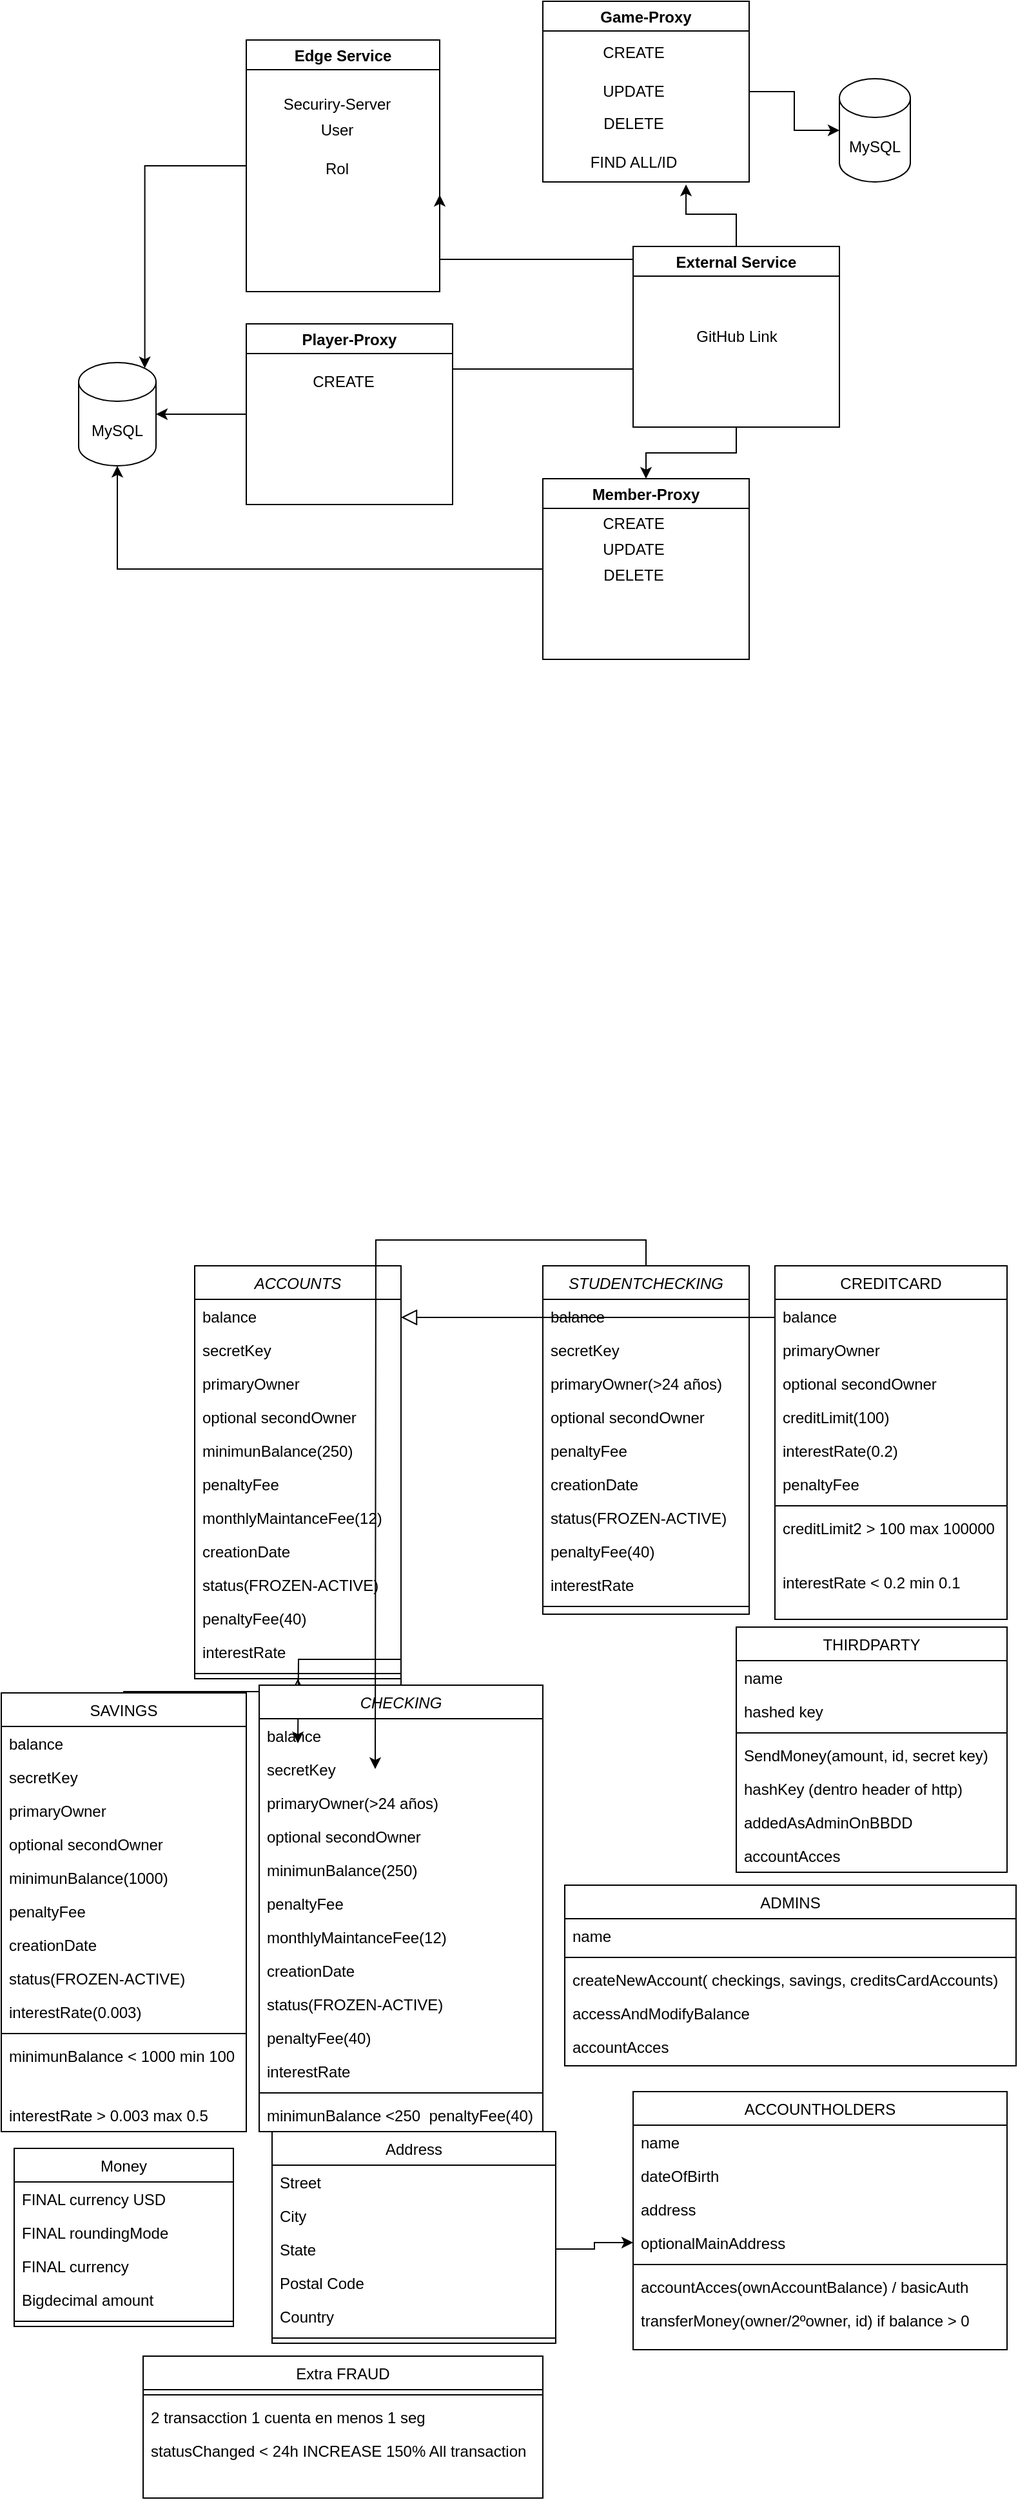 <mxfile version="20.0.3" type="device"><diagram id="C5RBs43oDa-KdzZeNtuy" name="Page-1"><mxGraphModel dx="1422" dy="1874" grid="1" gridSize="10" guides="1" tooltips="1" connect="1" arrows="1" fold="1" page="1" pageScale="1" pageWidth="827" pageHeight="1169" math="0" shadow="0"><root><mxCell id="WIyWlLk6GJQsqaUBKTNV-0"/><mxCell id="WIyWlLk6GJQsqaUBKTNV-1" parent="WIyWlLk6GJQsqaUBKTNV-0"/><mxCell id="zkfFHV4jXpPFQw0GAbJ--0" value="ACCOUNTS" style="swimlane;fontStyle=2;align=center;verticalAlign=top;childLayout=stackLayout;horizontal=1;startSize=26;horizontalStack=0;resizeParent=1;resizeLast=0;collapsible=1;marginBottom=0;rounded=0;shadow=0;strokeWidth=1;" parent="WIyWlLk6GJQsqaUBKTNV-1" vertex="1"><mxGeometry x="190" width="160" height="320" as="geometry"><mxRectangle x="230" y="140" width="160" height="26" as="alternateBounds"/></mxGeometry></mxCell><mxCell id="zkfFHV4jXpPFQw0GAbJ--1" value="balance" style="text;align=left;verticalAlign=top;spacingLeft=4;spacingRight=4;overflow=hidden;rotatable=0;points=[[0,0.5],[1,0.5]];portConstraint=eastwest;" parent="zkfFHV4jXpPFQw0GAbJ--0" vertex="1"><mxGeometry y="26" width="160" height="26" as="geometry"/></mxCell><mxCell id="zkfFHV4jXpPFQw0GAbJ--2" value="secretKey" style="text;align=left;verticalAlign=top;spacingLeft=4;spacingRight=4;overflow=hidden;rotatable=0;points=[[0,0.5],[1,0.5]];portConstraint=eastwest;rounded=0;shadow=0;html=0;" parent="zkfFHV4jXpPFQw0GAbJ--0" vertex="1"><mxGeometry y="52" width="160" height="26" as="geometry"/></mxCell><mxCell id="zkfFHV4jXpPFQw0GAbJ--3" value="primaryOwner" style="text;align=left;verticalAlign=top;spacingLeft=4;spacingRight=4;overflow=hidden;rotatable=0;points=[[0,0.5],[1,0.5]];portConstraint=eastwest;rounded=0;shadow=0;html=0;" parent="zkfFHV4jXpPFQw0GAbJ--0" vertex="1"><mxGeometry y="78" width="160" height="26" as="geometry"/></mxCell><mxCell id="784ljnkxKc0W5iYu8IPL-2" value="optional secondOwner" style="text;align=left;verticalAlign=top;spacingLeft=4;spacingRight=4;overflow=hidden;rotatable=0;points=[[0,0.5],[1,0.5]];portConstraint=eastwest;" parent="zkfFHV4jXpPFQw0GAbJ--0" vertex="1"><mxGeometry y="104" width="160" height="26" as="geometry"/></mxCell><mxCell id="784ljnkxKc0W5iYu8IPL-1" value="minimunBalance(250)" style="text;align=left;verticalAlign=top;spacingLeft=4;spacingRight=4;overflow=hidden;rotatable=0;points=[[0,0.5],[1,0.5]];portConstraint=eastwest;rounded=0;shadow=0;html=0;" parent="zkfFHV4jXpPFQw0GAbJ--0" vertex="1"><mxGeometry y="130" width="160" height="26" as="geometry"/></mxCell><mxCell id="784ljnkxKc0W5iYu8IPL-4" value="penaltyFee" style="text;align=left;verticalAlign=top;spacingLeft=4;spacingRight=4;overflow=hidden;rotatable=0;points=[[0,0.5],[1,0.5]];portConstraint=eastwest;rounded=0;shadow=0;html=0;" parent="zkfFHV4jXpPFQw0GAbJ--0" vertex="1"><mxGeometry y="156" width="160" height="26" as="geometry"/></mxCell><mxCell id="784ljnkxKc0W5iYu8IPL-3" value="monthlyMaintanceFee(12)" style="text;align=left;verticalAlign=top;spacingLeft=4;spacingRight=4;overflow=hidden;rotatable=0;points=[[0,0.5],[1,0.5]];portConstraint=eastwest;rounded=0;shadow=0;html=0;" parent="zkfFHV4jXpPFQw0GAbJ--0" vertex="1"><mxGeometry y="182" width="160" height="26" as="geometry"/></mxCell><mxCell id="784ljnkxKc0W5iYu8IPL-0" value="creationDate" style="text;align=left;verticalAlign=top;spacingLeft=4;spacingRight=4;overflow=hidden;rotatable=0;points=[[0,0.5],[1,0.5]];portConstraint=eastwest;rounded=0;shadow=0;html=0;" parent="zkfFHV4jXpPFQw0GAbJ--0" vertex="1"><mxGeometry y="208" width="160" height="26" as="geometry"/></mxCell><mxCell id="784ljnkxKc0W5iYu8IPL-5" value="status(FROZEN-ACTIVE)" style="text;align=left;verticalAlign=top;spacingLeft=4;spacingRight=4;overflow=hidden;rotatable=0;points=[[0,0.5],[1,0.5]];portConstraint=eastwest;rounded=0;shadow=0;html=0;" parent="zkfFHV4jXpPFQw0GAbJ--0" vertex="1"><mxGeometry y="234" width="160" height="26" as="geometry"/></mxCell><mxCell id="784ljnkxKc0W5iYu8IPL-7" value="penaltyFee(40)" style="text;align=left;verticalAlign=top;spacingLeft=4;spacingRight=4;overflow=hidden;rotatable=0;points=[[0,0.5],[1,0.5]];portConstraint=eastwest;rounded=0;shadow=0;html=0;" parent="zkfFHV4jXpPFQw0GAbJ--0" vertex="1"><mxGeometry y="260" width="160" height="26" as="geometry"/></mxCell><mxCell id="784ljnkxKc0W5iYu8IPL-39" value="interestRate" style="text;align=left;verticalAlign=top;spacingLeft=4;spacingRight=4;overflow=hidden;rotatable=0;points=[[0,0.5],[1,0.5]];portConstraint=eastwest;" parent="zkfFHV4jXpPFQw0GAbJ--0" vertex="1"><mxGeometry y="286" width="160" height="26" as="geometry"/></mxCell><mxCell id="zkfFHV4jXpPFQw0GAbJ--4" value="" style="line;html=1;strokeWidth=1;align=left;verticalAlign=middle;spacingTop=-1;spacingLeft=3;spacingRight=3;rotatable=0;labelPosition=right;points=[];portConstraint=eastwest;" parent="zkfFHV4jXpPFQw0GAbJ--0" vertex="1"><mxGeometry y="312" width="160" height="8" as="geometry"/></mxCell><mxCell id="zkfFHV4jXpPFQw0GAbJ--6" value="SAVINGS" style="swimlane;fontStyle=0;align=center;verticalAlign=top;childLayout=stackLayout;horizontal=1;startSize=26;horizontalStack=0;resizeParent=1;resizeLast=0;collapsible=1;marginBottom=0;rounded=0;shadow=0;strokeWidth=1;" parent="WIyWlLk6GJQsqaUBKTNV-1" vertex="1"><mxGeometry x="40" y="331" width="190" height="340" as="geometry"><mxRectangle x="130" y="380" width="160" height="26" as="alternateBounds"/></mxGeometry></mxCell><mxCell id="784ljnkxKc0W5iYu8IPL-30" value="balance" style="text;align=left;verticalAlign=top;spacingLeft=4;spacingRight=4;overflow=hidden;rotatable=0;points=[[0,0.5],[1,0.5]];portConstraint=eastwest;" parent="zkfFHV4jXpPFQw0GAbJ--6" vertex="1"><mxGeometry y="26" width="190" height="26" as="geometry"/></mxCell><mxCell id="784ljnkxKc0W5iYu8IPL-31" value="secretKey" style="text;align=left;verticalAlign=top;spacingLeft=4;spacingRight=4;overflow=hidden;rotatable=0;points=[[0,0.5],[1,0.5]];portConstraint=eastwest;rounded=0;shadow=0;html=0;" parent="zkfFHV4jXpPFQw0GAbJ--6" vertex="1"><mxGeometry y="52" width="190" height="26" as="geometry"/></mxCell><mxCell id="784ljnkxKc0W5iYu8IPL-32" value="primaryOwner" style="text;align=left;verticalAlign=top;spacingLeft=4;spacingRight=4;overflow=hidden;rotatable=0;points=[[0,0.5],[1,0.5]];portConstraint=eastwest;rounded=0;shadow=0;html=0;" parent="zkfFHV4jXpPFQw0GAbJ--6" vertex="1"><mxGeometry y="78" width="190" height="26" as="geometry"/></mxCell><mxCell id="784ljnkxKc0W5iYu8IPL-33" value="optional secondOwner" style="text;align=left;verticalAlign=top;spacingLeft=4;spacingRight=4;overflow=hidden;rotatable=0;points=[[0,0.5],[1,0.5]];portConstraint=eastwest;" parent="zkfFHV4jXpPFQw0GAbJ--6" vertex="1"><mxGeometry y="104" width="190" height="26" as="geometry"/></mxCell><mxCell id="784ljnkxKc0W5iYu8IPL-34" value="minimunBalance(1000)" style="text;align=left;verticalAlign=top;spacingLeft=4;spacingRight=4;overflow=hidden;rotatable=0;points=[[0,0.5],[1,0.5]];portConstraint=eastwest;rounded=0;shadow=0;html=0;" parent="zkfFHV4jXpPFQw0GAbJ--6" vertex="1"><mxGeometry y="130" width="190" height="26" as="geometry"/></mxCell><mxCell id="784ljnkxKc0W5iYu8IPL-36" value="penaltyFee" style="text;align=left;verticalAlign=top;spacingLeft=4;spacingRight=4;overflow=hidden;rotatable=0;points=[[0,0.5],[1,0.5]];portConstraint=eastwest;rounded=0;shadow=0;html=0;" parent="zkfFHV4jXpPFQw0GAbJ--6" vertex="1"><mxGeometry y="156" width="190" height="26" as="geometry"/></mxCell><mxCell id="784ljnkxKc0W5iYu8IPL-37" value="creationDate" style="text;align=left;verticalAlign=top;spacingLeft=4;spacingRight=4;overflow=hidden;rotatable=0;points=[[0,0.5],[1,0.5]];portConstraint=eastwest;rounded=0;shadow=0;html=0;" parent="zkfFHV4jXpPFQw0GAbJ--6" vertex="1"><mxGeometry y="182" width="190" height="26" as="geometry"/></mxCell><mxCell id="784ljnkxKc0W5iYu8IPL-38" value="status(FROZEN-ACTIVE)" style="text;align=left;verticalAlign=top;spacingLeft=4;spacingRight=4;overflow=hidden;rotatable=0;points=[[0,0.5],[1,0.5]];portConstraint=eastwest;rounded=0;shadow=0;html=0;" parent="zkfFHV4jXpPFQw0GAbJ--6" vertex="1"><mxGeometry y="208" width="190" height="26" as="geometry"/></mxCell><mxCell id="784ljnkxKc0W5iYu8IPL-40" value="interestRate(0.003)" style="text;align=left;verticalAlign=top;spacingLeft=4;spacingRight=4;overflow=hidden;rotatable=0;points=[[0,0.5],[1,0.5]];portConstraint=eastwest;" parent="zkfFHV4jXpPFQw0GAbJ--6" vertex="1"><mxGeometry y="234" width="190" height="26" as="geometry"/></mxCell><mxCell id="zkfFHV4jXpPFQw0GAbJ--9" value="" style="line;html=1;strokeWidth=1;align=left;verticalAlign=middle;spacingTop=-1;spacingLeft=3;spacingRight=3;rotatable=0;labelPosition=right;points=[];portConstraint=eastwest;" parent="zkfFHV4jXpPFQw0GAbJ--6" vertex="1"><mxGeometry y="260" width="190" height="8" as="geometry"/></mxCell><mxCell id="784ljnkxKc0W5iYu8IPL-35" value="minimunBalance &lt; 1000 min 100" style="text;align=left;verticalAlign=top;spacingLeft=4;spacingRight=4;overflow=hidden;rotatable=0;points=[[0,0.5],[1,0.5]];portConstraint=eastwest;rounded=0;shadow=0;html=0;" parent="zkfFHV4jXpPFQw0GAbJ--6" vertex="1"><mxGeometry y="268" width="190" height="46" as="geometry"/></mxCell><mxCell id="784ljnkxKc0W5iYu8IPL-41" value="interestRate &gt; 0.003 max 0.5" style="text;align=left;verticalAlign=top;spacingLeft=4;spacingRight=4;overflow=hidden;rotatable=0;points=[[0,0.5],[1,0.5]];portConstraint=eastwest;" parent="zkfFHV4jXpPFQw0GAbJ--6" vertex="1"><mxGeometry y="314" width="190" height="26" as="geometry"/></mxCell><mxCell id="zkfFHV4jXpPFQw0GAbJ--12" value="" style="endArrow=block;endSize=10;endFill=0;shadow=0;strokeWidth=1;rounded=0;edgeStyle=elbowEdgeStyle;elbow=vertical;" parent="WIyWlLk6GJQsqaUBKTNV-1" source="zkfFHV4jXpPFQw0GAbJ--6" target="zkfFHV4jXpPFQw0GAbJ--0" edge="1"><mxGeometry width="160" relative="1" as="geometry"><mxPoint x="200" y="203" as="sourcePoint"/><mxPoint x="200" y="203" as="targetPoint"/><Array as="points"><mxPoint x="270" y="330"/><mxPoint x="230" y="380"/></Array></mxGeometry></mxCell><mxCell id="zkfFHV4jXpPFQw0GAbJ--13" value="CREDITCARD" style="swimlane;fontStyle=0;align=center;verticalAlign=top;childLayout=stackLayout;horizontal=1;startSize=26;horizontalStack=0;resizeParent=1;resizeLast=0;collapsible=1;marginBottom=0;rounded=0;shadow=0;strokeWidth=1;" parent="WIyWlLk6GJQsqaUBKTNV-1" vertex="1"><mxGeometry x="640" width="180" height="274" as="geometry"><mxRectangle x="340" y="380" width="170" height="26" as="alternateBounds"/></mxGeometry></mxCell><mxCell id="784ljnkxKc0W5iYu8IPL-22" value="balance" style="text;align=left;verticalAlign=top;spacingLeft=4;spacingRight=4;overflow=hidden;rotatable=0;points=[[0,0.5],[1,0.5]];portConstraint=eastwest;" parent="zkfFHV4jXpPFQw0GAbJ--13" vertex="1"><mxGeometry y="26" width="180" height="26" as="geometry"/></mxCell><mxCell id="784ljnkxKc0W5iYu8IPL-23" value="primaryOwner" style="text;align=left;verticalAlign=top;spacingLeft=4;spacingRight=4;overflow=hidden;rotatable=0;points=[[0,0.5],[1,0.5]];portConstraint=eastwest;rounded=0;shadow=0;html=0;" parent="zkfFHV4jXpPFQw0GAbJ--13" vertex="1"><mxGeometry y="52" width="180" height="26" as="geometry"/></mxCell><mxCell id="784ljnkxKc0W5iYu8IPL-24" value="optional secondOwner" style="text;align=left;verticalAlign=top;spacingLeft=4;spacingRight=4;overflow=hidden;rotatable=0;points=[[0,0.5],[1,0.5]];portConstraint=eastwest;" parent="zkfFHV4jXpPFQw0GAbJ--13" vertex="1"><mxGeometry y="78" width="180" height="26" as="geometry"/></mxCell><mxCell id="zkfFHV4jXpPFQw0GAbJ--14" value="creditLimit(100)" style="text;align=left;verticalAlign=top;spacingLeft=4;spacingRight=4;overflow=hidden;rotatable=0;points=[[0,0.5],[1,0.5]];portConstraint=eastwest;" parent="zkfFHV4jXpPFQw0GAbJ--13" vertex="1"><mxGeometry y="104" width="180" height="26" as="geometry"/></mxCell><mxCell id="784ljnkxKc0W5iYu8IPL-27" value="interestRate(0.2)" style="text;align=left;verticalAlign=top;spacingLeft=4;spacingRight=4;overflow=hidden;rotatable=0;points=[[0,0.5],[1,0.5]];portConstraint=eastwest;" parent="zkfFHV4jXpPFQw0GAbJ--13" vertex="1"><mxGeometry y="130" width="180" height="26" as="geometry"/></mxCell><mxCell id="784ljnkxKc0W5iYu8IPL-29" value="penaltyFee" style="text;align=left;verticalAlign=top;spacingLeft=4;spacingRight=4;overflow=hidden;rotatable=0;points=[[0,0.5],[1,0.5]];portConstraint=eastwest;" parent="zkfFHV4jXpPFQw0GAbJ--13" vertex="1"><mxGeometry y="156" width="180" height="26" as="geometry"/></mxCell><mxCell id="zkfFHV4jXpPFQw0GAbJ--15" value="" style="line;html=1;strokeWidth=1;align=left;verticalAlign=middle;spacingTop=-1;spacingLeft=3;spacingRight=3;rotatable=0;labelPosition=right;points=[];portConstraint=eastwest;" parent="zkfFHV4jXpPFQw0GAbJ--13" vertex="1"><mxGeometry y="182" width="180" height="8" as="geometry"/></mxCell><mxCell id="784ljnkxKc0W5iYu8IPL-25" value="creditLimit2 &gt; 100 max 100000" style="text;align=left;verticalAlign=top;spacingLeft=4;spacingRight=4;overflow=hidden;rotatable=0;points=[[0,0.5],[1,0.5]];portConstraint=eastwest;" parent="zkfFHV4jXpPFQw0GAbJ--13" vertex="1"><mxGeometry y="190" width="180" height="42" as="geometry"/></mxCell><mxCell id="784ljnkxKc0W5iYu8IPL-28" value="interestRate &lt; 0.2 min 0.1" style="text;align=left;verticalAlign=top;spacingLeft=4;spacingRight=4;overflow=hidden;rotatable=0;points=[[0,0.5],[1,0.5]];portConstraint=eastwest;" parent="zkfFHV4jXpPFQw0GAbJ--13" vertex="1"><mxGeometry y="232" width="180" height="42" as="geometry"/></mxCell><mxCell id="zkfFHV4jXpPFQw0GAbJ--16" value="" style="endArrow=block;endSize=10;endFill=0;shadow=0;strokeWidth=1;rounded=0;edgeStyle=elbowEdgeStyle;elbow=vertical;" parent="WIyWlLk6GJQsqaUBKTNV-1" source="zkfFHV4jXpPFQw0GAbJ--13" target="zkfFHV4jXpPFQw0GAbJ--0" edge="1"><mxGeometry width="160" relative="1" as="geometry"><mxPoint x="210" y="373" as="sourcePoint"/><mxPoint x="310" y="271" as="targetPoint"/><Array as="points"><mxPoint x="590" y="40"/></Array></mxGeometry></mxCell><mxCell id="784ljnkxKc0W5iYu8IPL-71" style="edgeStyle=orthogonalEdgeStyle;rounded=0;orthogonalLoop=1;jettySize=auto;html=1;exitX=0.5;exitY=0;exitDx=0;exitDy=0;" parent="WIyWlLk6GJQsqaUBKTNV-1" source="784ljnkxKc0W5iYu8IPL-42" edge="1"><mxGeometry relative="1" as="geometry"><mxPoint x="270" y="370" as="targetPoint"/></mxGeometry></mxCell><mxCell id="784ljnkxKc0W5iYu8IPL-42" value="CHECKING" style="swimlane;fontStyle=2;align=center;verticalAlign=top;childLayout=stackLayout;horizontal=1;startSize=26;horizontalStack=0;resizeParent=1;resizeLast=0;collapsible=1;marginBottom=0;rounded=0;shadow=0;strokeWidth=1;" parent="WIyWlLk6GJQsqaUBKTNV-1" vertex="1"><mxGeometry x="240" y="325" width="220" height="346" as="geometry"><mxRectangle x="230" y="140" width="160" height="26" as="alternateBounds"/></mxGeometry></mxCell><mxCell id="784ljnkxKc0W5iYu8IPL-43" value="balance" style="text;align=left;verticalAlign=top;spacingLeft=4;spacingRight=4;overflow=hidden;rotatable=0;points=[[0,0.5],[1,0.5]];portConstraint=eastwest;" parent="784ljnkxKc0W5iYu8IPL-42" vertex="1"><mxGeometry y="26" width="220" height="26" as="geometry"/></mxCell><mxCell id="784ljnkxKc0W5iYu8IPL-44" value="secretKey" style="text;align=left;verticalAlign=top;spacingLeft=4;spacingRight=4;overflow=hidden;rotatable=0;points=[[0,0.5],[1,0.5]];portConstraint=eastwest;rounded=0;shadow=0;html=0;" parent="784ljnkxKc0W5iYu8IPL-42" vertex="1"><mxGeometry y="52" width="220" height="26" as="geometry"/></mxCell><mxCell id="784ljnkxKc0W5iYu8IPL-45" value="primaryOwner(&gt;24 años)" style="text;align=left;verticalAlign=top;spacingLeft=4;spacingRight=4;overflow=hidden;rotatable=0;points=[[0,0.5],[1,0.5]];portConstraint=eastwest;rounded=0;shadow=0;html=0;" parent="784ljnkxKc0W5iYu8IPL-42" vertex="1"><mxGeometry y="78" width="220" height="26" as="geometry"/></mxCell><mxCell id="784ljnkxKc0W5iYu8IPL-46" value="optional secondOwner" style="text;align=left;verticalAlign=top;spacingLeft=4;spacingRight=4;overflow=hidden;rotatable=0;points=[[0,0.5],[1,0.5]];portConstraint=eastwest;" parent="784ljnkxKc0W5iYu8IPL-42" vertex="1"><mxGeometry y="104" width="220" height="26" as="geometry"/></mxCell><mxCell id="784ljnkxKc0W5iYu8IPL-47" value="minimunBalance(250)" style="text;align=left;verticalAlign=top;spacingLeft=4;spacingRight=4;overflow=hidden;rotatable=0;points=[[0,0.5],[1,0.5]];portConstraint=eastwest;rounded=0;shadow=0;html=0;" parent="784ljnkxKc0W5iYu8IPL-42" vertex="1"><mxGeometry y="130" width="220" height="26" as="geometry"/></mxCell><mxCell id="784ljnkxKc0W5iYu8IPL-48" value="penaltyFee" style="text;align=left;verticalAlign=top;spacingLeft=4;spacingRight=4;overflow=hidden;rotatable=0;points=[[0,0.5],[1,0.5]];portConstraint=eastwest;rounded=0;shadow=0;html=0;" parent="784ljnkxKc0W5iYu8IPL-42" vertex="1"><mxGeometry y="156" width="220" height="26" as="geometry"/></mxCell><mxCell id="784ljnkxKc0W5iYu8IPL-49" value="monthlyMaintanceFee(12)" style="text;align=left;verticalAlign=top;spacingLeft=4;spacingRight=4;overflow=hidden;rotatable=0;points=[[0,0.5],[1,0.5]];portConstraint=eastwest;rounded=0;shadow=0;html=0;" parent="784ljnkxKc0W5iYu8IPL-42" vertex="1"><mxGeometry y="182" width="220" height="26" as="geometry"/></mxCell><mxCell id="784ljnkxKc0W5iYu8IPL-50" value="creationDate" style="text;align=left;verticalAlign=top;spacingLeft=4;spacingRight=4;overflow=hidden;rotatable=0;points=[[0,0.5],[1,0.5]];portConstraint=eastwest;rounded=0;shadow=0;html=0;" parent="784ljnkxKc0W5iYu8IPL-42" vertex="1"><mxGeometry y="208" width="220" height="26" as="geometry"/></mxCell><mxCell id="784ljnkxKc0W5iYu8IPL-51" value="status(FROZEN-ACTIVE)" style="text;align=left;verticalAlign=top;spacingLeft=4;spacingRight=4;overflow=hidden;rotatable=0;points=[[0,0.5],[1,0.5]];portConstraint=eastwest;rounded=0;shadow=0;html=0;" parent="784ljnkxKc0W5iYu8IPL-42" vertex="1"><mxGeometry y="234" width="220" height="26" as="geometry"/></mxCell><mxCell id="784ljnkxKc0W5iYu8IPL-52" value="penaltyFee(40)" style="text;align=left;verticalAlign=top;spacingLeft=4;spacingRight=4;overflow=hidden;rotatable=0;points=[[0,0.5],[1,0.5]];portConstraint=eastwest;rounded=0;shadow=0;html=0;" parent="784ljnkxKc0W5iYu8IPL-42" vertex="1"><mxGeometry y="260" width="220" height="26" as="geometry"/></mxCell><mxCell id="784ljnkxKc0W5iYu8IPL-53" value="interestRate" style="text;align=left;verticalAlign=top;spacingLeft=4;spacingRight=4;overflow=hidden;rotatable=0;points=[[0,0.5],[1,0.5]];portConstraint=eastwest;" parent="784ljnkxKc0W5iYu8IPL-42" vertex="1"><mxGeometry y="286" width="220" height="26" as="geometry"/></mxCell><mxCell id="784ljnkxKc0W5iYu8IPL-54" value="" style="line;html=1;strokeWidth=1;align=left;verticalAlign=middle;spacingTop=-1;spacingLeft=3;spacingRight=3;rotatable=0;labelPosition=right;points=[];portConstraint=eastwest;" parent="784ljnkxKc0W5iYu8IPL-42" vertex="1"><mxGeometry y="312" width="220" height="8" as="geometry"/></mxCell><mxCell id="784ljnkxKc0W5iYu8IPL-68" value="minimunBalance &lt;250  penaltyFee(40)" style="text;align=left;verticalAlign=top;spacingLeft=4;spacingRight=4;overflow=hidden;rotatable=0;points=[[0,0.5],[1,0.5]];portConstraint=eastwest;rounded=0;shadow=0;html=0;" parent="784ljnkxKc0W5iYu8IPL-42" vertex="1"><mxGeometry y="320" width="220" height="26" as="geometry"/></mxCell><mxCell id="784ljnkxKc0W5iYu8IPL-73" style="edgeStyle=orthogonalEdgeStyle;rounded=0;orthogonalLoop=1;jettySize=auto;html=1;exitX=0.5;exitY=0;exitDx=0;exitDy=0;" parent="WIyWlLk6GJQsqaUBKTNV-1" source="784ljnkxKc0W5iYu8IPL-55" edge="1"><mxGeometry relative="1" as="geometry"><mxPoint x="330" y="390" as="targetPoint"/></mxGeometry></mxCell><mxCell id="784ljnkxKc0W5iYu8IPL-55" value="STUDENTCHECKING" style="swimlane;fontStyle=2;align=center;verticalAlign=top;childLayout=stackLayout;horizontal=1;startSize=26;horizontalStack=0;resizeParent=1;resizeLast=0;collapsible=1;marginBottom=0;rounded=0;shadow=0;strokeWidth=1;" parent="WIyWlLk6GJQsqaUBKTNV-1" vertex="1"><mxGeometry x="460" width="160" height="270" as="geometry"><mxRectangle x="230" y="140" width="160" height="26" as="alternateBounds"/></mxGeometry></mxCell><mxCell id="784ljnkxKc0W5iYu8IPL-56" value="balance" style="text;align=left;verticalAlign=top;spacingLeft=4;spacingRight=4;overflow=hidden;rotatable=0;points=[[0,0.5],[1,0.5]];portConstraint=eastwest;" parent="784ljnkxKc0W5iYu8IPL-55" vertex="1"><mxGeometry y="26" width="160" height="26" as="geometry"/></mxCell><mxCell id="784ljnkxKc0W5iYu8IPL-57" value="secretKey" style="text;align=left;verticalAlign=top;spacingLeft=4;spacingRight=4;overflow=hidden;rotatable=0;points=[[0,0.5],[1,0.5]];portConstraint=eastwest;rounded=0;shadow=0;html=0;" parent="784ljnkxKc0W5iYu8IPL-55" vertex="1"><mxGeometry y="52" width="160" height="26" as="geometry"/></mxCell><mxCell id="784ljnkxKc0W5iYu8IPL-58" value="primaryOwner(&gt;24 años)" style="text;align=left;verticalAlign=top;spacingLeft=4;spacingRight=4;overflow=hidden;rotatable=0;points=[[0,0.5],[1,0.5]];portConstraint=eastwest;rounded=0;shadow=0;html=0;" parent="784ljnkxKc0W5iYu8IPL-55" vertex="1"><mxGeometry y="78" width="160" height="26" as="geometry"/></mxCell><mxCell id="784ljnkxKc0W5iYu8IPL-59" value="optional secondOwner" style="text;align=left;verticalAlign=top;spacingLeft=4;spacingRight=4;overflow=hidden;rotatable=0;points=[[0,0.5],[1,0.5]];portConstraint=eastwest;" parent="784ljnkxKc0W5iYu8IPL-55" vertex="1"><mxGeometry y="104" width="160" height="26" as="geometry"/></mxCell><mxCell id="784ljnkxKc0W5iYu8IPL-61" value="penaltyFee" style="text;align=left;verticalAlign=top;spacingLeft=4;spacingRight=4;overflow=hidden;rotatable=0;points=[[0,0.5],[1,0.5]];portConstraint=eastwest;rounded=0;shadow=0;html=0;" parent="784ljnkxKc0W5iYu8IPL-55" vertex="1"><mxGeometry y="130" width="160" height="26" as="geometry"/></mxCell><mxCell id="784ljnkxKc0W5iYu8IPL-63" value="creationDate" style="text;align=left;verticalAlign=top;spacingLeft=4;spacingRight=4;overflow=hidden;rotatable=0;points=[[0,0.5],[1,0.5]];portConstraint=eastwest;rounded=0;shadow=0;html=0;" parent="784ljnkxKc0W5iYu8IPL-55" vertex="1"><mxGeometry y="156" width="160" height="26" as="geometry"/></mxCell><mxCell id="784ljnkxKc0W5iYu8IPL-64" value="status(FROZEN-ACTIVE)" style="text;align=left;verticalAlign=top;spacingLeft=4;spacingRight=4;overflow=hidden;rotatable=0;points=[[0,0.5],[1,0.5]];portConstraint=eastwest;rounded=0;shadow=0;html=0;" parent="784ljnkxKc0W5iYu8IPL-55" vertex="1"><mxGeometry y="182" width="160" height="26" as="geometry"/></mxCell><mxCell id="784ljnkxKc0W5iYu8IPL-65" value="penaltyFee(40)" style="text;align=left;verticalAlign=top;spacingLeft=4;spacingRight=4;overflow=hidden;rotatable=0;points=[[0,0.5],[1,0.5]];portConstraint=eastwest;rounded=0;shadow=0;html=0;" parent="784ljnkxKc0W5iYu8IPL-55" vertex="1"><mxGeometry y="208" width="160" height="26" as="geometry"/></mxCell><mxCell id="784ljnkxKc0W5iYu8IPL-66" value="interestRate" style="text;align=left;verticalAlign=top;spacingLeft=4;spacingRight=4;overflow=hidden;rotatable=0;points=[[0,0.5],[1,0.5]];portConstraint=eastwest;" parent="784ljnkxKc0W5iYu8IPL-55" vertex="1"><mxGeometry y="234" width="160" height="26" as="geometry"/></mxCell><mxCell id="784ljnkxKc0W5iYu8IPL-67" value="" style="line;html=1;strokeWidth=1;align=left;verticalAlign=middle;spacingTop=-1;spacingLeft=3;spacingRight=3;rotatable=0;labelPosition=right;points=[];portConstraint=eastwest;" parent="784ljnkxKc0W5iYu8IPL-55" vertex="1"><mxGeometry y="260" width="160" height="8" as="geometry"/></mxCell><mxCell id="784ljnkxKc0W5iYu8IPL-74" value="ACCOUNTHOLDERS" style="swimlane;fontStyle=0;align=center;verticalAlign=top;childLayout=stackLayout;horizontal=1;startSize=26;horizontalStack=0;resizeParent=1;resizeLast=0;collapsible=1;marginBottom=0;rounded=0;shadow=0;strokeWidth=1;" parent="WIyWlLk6GJQsqaUBKTNV-1" vertex="1"><mxGeometry x="530" y="640" width="290" height="200" as="geometry"><mxRectangle x="550" y="140" width="160" height="26" as="alternateBounds"/></mxGeometry></mxCell><mxCell id="784ljnkxKc0W5iYu8IPL-81" value="name" style="text;align=left;verticalAlign=top;spacingLeft=4;spacingRight=4;overflow=hidden;rotatable=0;points=[[0,0.5],[1,0.5]];portConstraint=eastwest;" parent="784ljnkxKc0W5iYu8IPL-74" vertex="1"><mxGeometry y="26" width="290" height="26" as="geometry"/></mxCell><mxCell id="784ljnkxKc0W5iYu8IPL-107" value="dateOfBirth" style="text;align=left;verticalAlign=top;spacingLeft=4;spacingRight=4;overflow=hidden;rotatable=0;points=[[0,0.5],[1,0.5]];portConstraint=eastwest;" parent="784ljnkxKc0W5iYu8IPL-74" vertex="1"><mxGeometry y="52" width="290" height="26" as="geometry"/></mxCell><mxCell id="784ljnkxKc0W5iYu8IPL-108" value="address" style="text;align=left;verticalAlign=top;spacingLeft=4;spacingRight=4;overflow=hidden;rotatable=0;points=[[0,0.5],[1,0.5]];portConstraint=eastwest;" parent="784ljnkxKc0W5iYu8IPL-74" vertex="1"><mxGeometry y="78" width="290" height="26" as="geometry"/></mxCell><mxCell id="784ljnkxKc0W5iYu8IPL-110" value="optionalMainAddress" style="text;align=left;verticalAlign=top;spacingLeft=4;spacingRight=4;overflow=hidden;rotatable=0;points=[[0,0.5],[1,0.5]];portConstraint=eastwest;" parent="784ljnkxKc0W5iYu8IPL-74" vertex="1"><mxGeometry y="104" width="290" height="26" as="geometry"/></mxCell><mxCell id="784ljnkxKc0W5iYu8IPL-80" value="" style="line;html=1;strokeWidth=1;align=left;verticalAlign=middle;spacingTop=-1;spacingLeft=3;spacingRight=3;rotatable=0;labelPosition=right;points=[];portConstraint=eastwest;" parent="784ljnkxKc0W5iYu8IPL-74" vertex="1"><mxGeometry y="130" width="290" height="8" as="geometry"/></mxCell><mxCell id="784ljnkxKc0W5iYu8IPL-106" value="accountAcces(ownAccountBalance) / basicAuth" style="text;align=left;verticalAlign=top;spacingLeft=4;spacingRight=4;overflow=hidden;rotatable=0;points=[[0,0.5],[1,0.5]];portConstraint=eastwest;" parent="784ljnkxKc0W5iYu8IPL-74" vertex="1"><mxGeometry y="138" width="290" height="26" as="geometry"/></mxCell><mxCell id="784ljnkxKc0W5iYu8IPL-111" value="transferMoney(owner/2ºowner, id) if balance &gt; 0" style="text;align=left;verticalAlign=top;spacingLeft=4;spacingRight=4;overflow=hidden;rotatable=0;points=[[0,0.5],[1,0.5]];portConstraint=eastwest;" parent="784ljnkxKc0W5iYu8IPL-74" vertex="1"><mxGeometry y="164" width="290" height="26" as="geometry"/></mxCell><mxCell id="784ljnkxKc0W5iYu8IPL-83" value="THIRDPARTY" style="swimlane;fontStyle=0;align=center;verticalAlign=top;childLayout=stackLayout;horizontal=1;startSize=26;horizontalStack=0;resizeParent=1;resizeLast=0;collapsible=1;marginBottom=0;rounded=0;shadow=0;strokeWidth=1;" parent="WIyWlLk6GJQsqaUBKTNV-1" vertex="1"><mxGeometry x="610" y="280" width="210" height="190" as="geometry"><mxRectangle x="550" y="140" width="160" height="26" as="alternateBounds"/></mxGeometry></mxCell><mxCell id="784ljnkxKc0W5iYu8IPL-84" value="name" style="text;align=left;verticalAlign=top;spacingLeft=4;spacingRight=4;overflow=hidden;rotatable=0;points=[[0,0.5],[1,0.5]];portConstraint=eastwest;" parent="784ljnkxKc0W5iYu8IPL-83" vertex="1"><mxGeometry y="26" width="210" height="26" as="geometry"/></mxCell><mxCell id="784ljnkxKc0W5iYu8IPL-85" value="hashed key" style="text;align=left;verticalAlign=top;spacingLeft=4;spacingRight=4;overflow=hidden;rotatable=0;points=[[0,0.5],[1,0.5]];portConstraint=eastwest;rounded=0;shadow=0;html=0;" parent="784ljnkxKc0W5iYu8IPL-83" vertex="1"><mxGeometry y="52" width="210" height="26" as="geometry"/></mxCell><mxCell id="784ljnkxKc0W5iYu8IPL-89" value="" style="line;html=1;strokeWidth=1;align=left;verticalAlign=middle;spacingTop=-1;spacingLeft=3;spacingRight=3;rotatable=0;labelPosition=right;points=[];portConstraint=eastwest;" parent="784ljnkxKc0W5iYu8IPL-83" vertex="1"><mxGeometry y="78" width="210" height="8" as="geometry"/></mxCell><mxCell id="784ljnkxKc0W5iYu8IPL-90" value="SendMoney(amount, id, secret key)" style="text;align=left;verticalAlign=top;spacingLeft=4;spacingRight=4;overflow=hidden;rotatable=0;points=[[0,0.5],[1,0.5]];portConstraint=eastwest;" parent="784ljnkxKc0W5iYu8IPL-83" vertex="1"><mxGeometry y="86" width="210" height="26" as="geometry"/></mxCell><mxCell id="784ljnkxKc0W5iYu8IPL-91" value="hashKey (dentro header of http)" style="text;align=left;verticalAlign=top;spacingLeft=4;spacingRight=4;overflow=hidden;rotatable=0;points=[[0,0.5],[1,0.5]];portConstraint=eastwest;" parent="784ljnkxKc0W5iYu8IPL-83" vertex="1"><mxGeometry y="112" width="210" height="26" as="geometry"/></mxCell><mxCell id="784ljnkxKc0W5iYu8IPL-101" value="addedAsAdminOnBBDD" style="text;align=left;verticalAlign=top;spacingLeft=4;spacingRight=4;overflow=hidden;rotatable=0;points=[[0,0.5],[1,0.5]];portConstraint=eastwest;" parent="784ljnkxKc0W5iYu8IPL-83" vertex="1"><mxGeometry y="138" width="210" height="26" as="geometry"/></mxCell><mxCell id="784ljnkxKc0W5iYu8IPL-105" value="accountAcces" style="text;align=left;verticalAlign=top;spacingLeft=4;spacingRight=4;overflow=hidden;rotatable=0;points=[[0,0.5],[1,0.5]];portConstraint=eastwest;" parent="784ljnkxKc0W5iYu8IPL-83" vertex="1"><mxGeometry y="164" width="210" height="26" as="geometry"/></mxCell><mxCell id="784ljnkxKc0W5iYu8IPL-92" value="ADMINS" style="swimlane;fontStyle=0;align=center;verticalAlign=top;childLayout=stackLayout;horizontal=1;startSize=26;horizontalStack=0;resizeParent=1;resizeLast=0;collapsible=1;marginBottom=0;rounded=0;shadow=0;strokeWidth=1;" parent="WIyWlLk6GJQsqaUBKTNV-1" vertex="1"><mxGeometry x="477" y="480" width="350" height="140" as="geometry"><mxRectangle x="550" y="140" width="160" height="26" as="alternateBounds"/></mxGeometry></mxCell><mxCell id="784ljnkxKc0W5iYu8IPL-102" value="name" style="text;align=left;verticalAlign=top;spacingLeft=4;spacingRight=4;overflow=hidden;rotatable=0;points=[[0,0.5],[1,0.5]];portConstraint=eastwest;" parent="784ljnkxKc0W5iYu8IPL-92" vertex="1"><mxGeometry y="26" width="350" height="26" as="geometry"/></mxCell><mxCell id="784ljnkxKc0W5iYu8IPL-98" value="" style="line;html=1;strokeWidth=1;align=left;verticalAlign=middle;spacingTop=-1;spacingLeft=3;spacingRight=3;rotatable=0;labelPosition=right;points=[];portConstraint=eastwest;" parent="784ljnkxKc0W5iYu8IPL-92" vertex="1"><mxGeometry y="52" width="350" height="8" as="geometry"/></mxCell><mxCell id="784ljnkxKc0W5iYu8IPL-99" value="createNewAccount( checkings, savings, creditsCardAccounts)" style="text;align=left;verticalAlign=top;spacingLeft=4;spacingRight=4;overflow=hidden;rotatable=0;points=[[0,0.5],[1,0.5]];portConstraint=eastwest;" parent="784ljnkxKc0W5iYu8IPL-92" vertex="1"><mxGeometry y="60" width="350" height="26" as="geometry"/></mxCell><mxCell id="784ljnkxKc0W5iYu8IPL-103" value="accessAndModifyBalance" style="text;align=left;verticalAlign=top;spacingLeft=4;spacingRight=4;overflow=hidden;rotatable=0;points=[[0,0.5],[1,0.5]];portConstraint=eastwest;" parent="784ljnkxKc0W5iYu8IPL-92" vertex="1"><mxGeometry y="86" width="350" height="26" as="geometry"/></mxCell><mxCell id="784ljnkxKc0W5iYu8IPL-104" value="accountAcces" style="text;align=left;verticalAlign=top;spacingLeft=4;spacingRight=4;overflow=hidden;rotatable=0;points=[[0,0.5],[1,0.5]];portConstraint=eastwest;" parent="784ljnkxKc0W5iYu8IPL-92" vertex="1"><mxGeometry y="112" width="350" height="26" as="geometry"/></mxCell><mxCell id="zkfFHV4jXpPFQw0GAbJ--17" value="Address" style="swimlane;fontStyle=0;align=center;verticalAlign=top;childLayout=stackLayout;horizontal=1;startSize=26;horizontalStack=0;resizeParent=1;resizeLast=0;collapsible=1;marginBottom=0;rounded=0;shadow=0;strokeWidth=1;" parent="WIyWlLk6GJQsqaUBKTNV-1" vertex="1"><mxGeometry x="250" y="671" width="220" height="164" as="geometry"><mxRectangle x="550" y="140" width="160" height="26" as="alternateBounds"/></mxGeometry></mxCell><mxCell id="zkfFHV4jXpPFQw0GAbJ--18" value="Street" style="text;align=left;verticalAlign=top;spacingLeft=4;spacingRight=4;overflow=hidden;rotatable=0;points=[[0,0.5],[1,0.5]];portConstraint=eastwest;" parent="zkfFHV4jXpPFQw0GAbJ--17" vertex="1"><mxGeometry y="26" width="220" height="26" as="geometry"/></mxCell><mxCell id="zkfFHV4jXpPFQw0GAbJ--19" value="City" style="text;align=left;verticalAlign=top;spacingLeft=4;spacingRight=4;overflow=hidden;rotatable=0;points=[[0,0.5],[1,0.5]];portConstraint=eastwest;rounded=0;shadow=0;html=0;" parent="zkfFHV4jXpPFQw0GAbJ--17" vertex="1"><mxGeometry y="52" width="220" height="26" as="geometry"/></mxCell><mxCell id="zkfFHV4jXpPFQw0GAbJ--20" value="State" style="text;align=left;verticalAlign=top;spacingLeft=4;spacingRight=4;overflow=hidden;rotatable=0;points=[[0,0.5],[1,0.5]];portConstraint=eastwest;rounded=0;shadow=0;html=0;" parent="zkfFHV4jXpPFQw0GAbJ--17" vertex="1"><mxGeometry y="78" width="220" height="26" as="geometry"/></mxCell><mxCell id="zkfFHV4jXpPFQw0GAbJ--21" value="Postal Code" style="text;align=left;verticalAlign=top;spacingLeft=4;spacingRight=4;overflow=hidden;rotatable=0;points=[[0,0.5],[1,0.5]];portConstraint=eastwest;rounded=0;shadow=0;html=0;" parent="zkfFHV4jXpPFQw0GAbJ--17" vertex="1"><mxGeometry y="104" width="220" height="26" as="geometry"/></mxCell><mxCell id="zkfFHV4jXpPFQw0GAbJ--22" value="Country" style="text;align=left;verticalAlign=top;spacingLeft=4;spacingRight=4;overflow=hidden;rotatable=0;points=[[0,0.5],[1,0.5]];portConstraint=eastwest;rounded=0;shadow=0;html=0;" parent="zkfFHV4jXpPFQw0GAbJ--17" vertex="1"><mxGeometry y="130" width="220" height="26" as="geometry"/></mxCell><mxCell id="zkfFHV4jXpPFQw0GAbJ--23" value="" style="line;html=1;strokeWidth=1;align=left;verticalAlign=middle;spacingTop=-1;spacingLeft=3;spacingRight=3;rotatable=0;labelPosition=right;points=[];portConstraint=eastwest;" parent="zkfFHV4jXpPFQw0GAbJ--17" vertex="1"><mxGeometry y="156" width="220" height="8" as="geometry"/></mxCell><mxCell id="784ljnkxKc0W5iYu8IPL-109" style="edgeStyle=orthogonalEdgeStyle;rounded=0;orthogonalLoop=1;jettySize=auto;html=1;exitX=1;exitY=0.5;exitDx=0;exitDy=0;entryX=0;entryY=0.5;entryDx=0;entryDy=0;" parent="WIyWlLk6GJQsqaUBKTNV-1" source="zkfFHV4jXpPFQw0GAbJ--20" target="784ljnkxKc0W5iYu8IPL-110" edge="1"><mxGeometry relative="1" as="geometry"><mxPoint x="480" y="1030" as="targetPoint"/></mxGeometry></mxCell><mxCell id="784ljnkxKc0W5iYu8IPL-112" value="Money" style="swimlane;fontStyle=0;align=center;verticalAlign=top;childLayout=stackLayout;horizontal=1;startSize=26;horizontalStack=0;resizeParent=1;resizeLast=0;collapsible=1;marginBottom=0;rounded=0;shadow=0;strokeWidth=1;" parent="WIyWlLk6GJQsqaUBKTNV-1" vertex="1"><mxGeometry x="50" y="684" width="170" height="138" as="geometry"><mxRectangle x="550" y="140" width="160" height="26" as="alternateBounds"/></mxGeometry></mxCell><mxCell id="784ljnkxKc0W5iYu8IPL-114" value="FINAL currency USD" style="text;align=left;verticalAlign=top;spacingLeft=4;spacingRight=4;overflow=hidden;rotatable=0;points=[[0,0.5],[1,0.5]];portConstraint=eastwest;rounded=0;shadow=0;html=0;" parent="784ljnkxKc0W5iYu8IPL-112" vertex="1"><mxGeometry y="26" width="170" height="26" as="geometry"/></mxCell><mxCell id="784ljnkxKc0W5iYu8IPL-115" value="FINAL roundingMode" style="text;align=left;verticalAlign=top;spacingLeft=4;spacingRight=4;overflow=hidden;rotatable=0;points=[[0,0.5],[1,0.5]];portConstraint=eastwest;rounded=0;shadow=0;html=0;" parent="784ljnkxKc0W5iYu8IPL-112" vertex="1"><mxGeometry y="52" width="170" height="26" as="geometry"/></mxCell><mxCell id="784ljnkxKc0W5iYu8IPL-116" value="FINAL currency" style="text;align=left;verticalAlign=top;spacingLeft=4;spacingRight=4;overflow=hidden;rotatable=0;points=[[0,0.5],[1,0.5]];portConstraint=eastwest;rounded=0;shadow=0;html=0;" parent="784ljnkxKc0W5iYu8IPL-112" vertex="1"><mxGeometry y="78" width="170" height="26" as="geometry"/></mxCell><mxCell id="784ljnkxKc0W5iYu8IPL-117" value="Bigdecimal amount" style="text;align=left;verticalAlign=top;spacingLeft=4;spacingRight=4;overflow=hidden;rotatable=0;points=[[0,0.5],[1,0.5]];portConstraint=eastwest;rounded=0;shadow=0;html=0;" parent="784ljnkxKc0W5iYu8IPL-112" vertex="1"><mxGeometry y="104" width="170" height="26" as="geometry"/></mxCell><mxCell id="784ljnkxKc0W5iYu8IPL-118" value="" style="line;html=1;strokeWidth=1;align=left;verticalAlign=middle;spacingTop=-1;spacingLeft=3;spacingRight=3;rotatable=0;labelPosition=right;points=[];portConstraint=eastwest;" parent="784ljnkxKc0W5iYu8IPL-112" vertex="1"><mxGeometry y="130" width="170" height="8" as="geometry"/></mxCell><mxCell id="784ljnkxKc0W5iYu8IPL-121" value="Extra FRAUD" style="swimlane;fontStyle=0;align=center;verticalAlign=top;childLayout=stackLayout;horizontal=1;startSize=26;horizontalStack=0;resizeParent=1;resizeLast=0;collapsible=1;marginBottom=0;rounded=0;shadow=0;strokeWidth=1;" parent="WIyWlLk6GJQsqaUBKTNV-1" vertex="1"><mxGeometry x="150" y="845" width="310" height="110" as="geometry"><mxRectangle x="550" y="140" width="160" height="26" as="alternateBounds"/></mxGeometry></mxCell><mxCell id="784ljnkxKc0W5iYu8IPL-126" value="" style="line;html=1;strokeWidth=1;align=left;verticalAlign=middle;spacingTop=-1;spacingLeft=3;spacingRight=3;rotatable=0;labelPosition=right;points=[];portConstraint=eastwest;" parent="784ljnkxKc0W5iYu8IPL-121" vertex="1"><mxGeometry y="26" width="310" height="8" as="geometry"/></mxCell><mxCell id="784ljnkxKc0W5iYu8IPL-125" value="2 transacction 1 cuenta en menos 1 seg" style="text;align=left;verticalAlign=top;spacingLeft=4;spacingRight=4;overflow=hidden;rotatable=0;points=[[0,0.5],[1,0.5]];portConstraint=eastwest;rounded=0;shadow=0;html=0;" parent="784ljnkxKc0W5iYu8IPL-121" vertex="1"><mxGeometry y="34" width="310" height="26" as="geometry"/></mxCell><mxCell id="784ljnkxKc0W5iYu8IPL-127" value="statusChanged &lt; 24h INCREASE 150% All transaction" style="text;align=left;verticalAlign=top;spacingLeft=4;spacingRight=4;overflow=hidden;rotatable=0;points=[[0,0.5],[1,0.5]];portConstraint=eastwest;rounded=0;shadow=0;html=0;" parent="784ljnkxKc0W5iYu8IPL-121" vertex="1"><mxGeometry y="60" width="310" height="26" as="geometry"/></mxCell><mxCell id="Ej1iHfD5-ByQzGl9P182-1" value="MySQL" style="shape=cylinder3;whiteSpace=wrap;html=1;boundedLbl=1;backgroundOutline=1;size=15;" vertex="1" parent="WIyWlLk6GJQsqaUBKTNV-1"><mxGeometry x="100" y="-700" width="60" height="80" as="geometry"/></mxCell><mxCell id="Ej1iHfD5-ByQzGl9P182-2" value="MySQL" style="shape=cylinder3;whiteSpace=wrap;html=1;boundedLbl=1;backgroundOutline=1;size=15;" vertex="1" parent="WIyWlLk6GJQsqaUBKTNV-1"><mxGeometry x="690" y="-920" width="55" height="80" as="geometry"/></mxCell><mxCell id="Ej1iHfD5-ByQzGl9P182-17" style="edgeStyle=orthogonalEdgeStyle;rounded=0;orthogonalLoop=1;jettySize=auto;html=1;exitX=0;exitY=0.5;exitDx=0;exitDy=0;entryX=0.855;entryY=0;entryDx=0;entryDy=4.35;entryPerimeter=0;" edge="1" parent="WIyWlLk6GJQsqaUBKTNV-1" source="Ej1iHfD5-ByQzGl9P182-4" target="Ej1iHfD5-ByQzGl9P182-1"><mxGeometry relative="1" as="geometry"/></mxCell><mxCell id="Ej1iHfD5-ByQzGl9P182-4" value="Edge Service" style="swimlane;" vertex="1" parent="WIyWlLk6GJQsqaUBKTNV-1"><mxGeometry x="230" y="-950" width="150" height="195" as="geometry"/></mxCell><mxCell id="Ej1iHfD5-ByQzGl9P182-26" value="User" style="text;html=1;align=center;verticalAlign=middle;resizable=0;points=[];autosize=1;strokeColor=none;fillColor=none;" vertex="1" parent="Ej1iHfD5-ByQzGl9P182-4"><mxGeometry x="45" y="55" width="50" height="30" as="geometry"/></mxCell><mxCell id="Ej1iHfD5-ByQzGl9P182-27" value="Rol" style="text;html=1;align=center;verticalAlign=middle;resizable=0;points=[];autosize=1;strokeColor=none;fillColor=none;" vertex="1" parent="Ej1iHfD5-ByQzGl9P182-4"><mxGeometry x="50" y="85" width="40" height="30" as="geometry"/></mxCell><mxCell id="Ej1iHfD5-ByQzGl9P182-18" style="edgeStyle=orthogonalEdgeStyle;rounded=0;orthogonalLoop=1;jettySize=auto;html=1;exitX=0;exitY=0.5;exitDx=0;exitDy=0;entryX=1;entryY=0.5;entryDx=0;entryDy=0;entryPerimeter=0;" edge="1" parent="WIyWlLk6GJQsqaUBKTNV-1" source="Ej1iHfD5-ByQzGl9P182-5" target="Ej1iHfD5-ByQzGl9P182-1"><mxGeometry relative="1" as="geometry"/></mxCell><mxCell id="Ej1iHfD5-ByQzGl9P182-5" value="Player-Proxy" style="swimlane;" vertex="1" parent="WIyWlLk6GJQsqaUBKTNV-1"><mxGeometry x="230" y="-730" width="160" height="140" as="geometry"/></mxCell><mxCell id="Ej1iHfD5-ByQzGl9P182-16" value="CREATE" style="text;html=1;align=center;verticalAlign=middle;resizable=0;points=[];autosize=1;strokeColor=none;fillColor=none;" vertex="1" parent="Ej1iHfD5-ByQzGl9P182-5"><mxGeometry x="40" y="30" width="70" height="30" as="geometry"/></mxCell><mxCell id="Ej1iHfD5-ByQzGl9P182-19" style="edgeStyle=orthogonalEdgeStyle;rounded=0;orthogonalLoop=1;jettySize=auto;html=1;exitX=0;exitY=0.5;exitDx=0;exitDy=0;entryX=0.5;entryY=1;entryDx=0;entryDy=0;entryPerimeter=0;" edge="1" parent="WIyWlLk6GJQsqaUBKTNV-1" source="Ej1iHfD5-ByQzGl9P182-6" target="Ej1iHfD5-ByQzGl9P182-1"><mxGeometry relative="1" as="geometry"/></mxCell><mxCell id="Ej1iHfD5-ByQzGl9P182-6" value="Member-Proxy" style="swimlane;" vertex="1" parent="WIyWlLk6GJQsqaUBKTNV-1"><mxGeometry x="460" y="-610" width="160" height="140" as="geometry"/></mxCell><mxCell id="Ej1iHfD5-ByQzGl9P182-13" value="CREATE" style="text;html=1;align=center;verticalAlign=middle;resizable=0;points=[];autosize=1;strokeColor=none;fillColor=none;" vertex="1" parent="Ej1iHfD5-ByQzGl9P182-6"><mxGeometry x="35" y="20" width="70" height="30" as="geometry"/></mxCell><mxCell id="Ej1iHfD5-ByQzGl9P182-14" value="UPDATE" style="text;html=1;align=center;verticalAlign=middle;resizable=0;points=[];autosize=1;strokeColor=none;fillColor=none;" vertex="1" parent="Ej1iHfD5-ByQzGl9P182-6"><mxGeometry x="35" y="40" width="70" height="30" as="geometry"/></mxCell><mxCell id="Ej1iHfD5-ByQzGl9P182-15" value="DELETE" style="text;html=1;align=center;verticalAlign=middle;resizable=0;points=[];autosize=1;strokeColor=none;fillColor=none;" vertex="1" parent="Ej1iHfD5-ByQzGl9P182-6"><mxGeometry x="35" y="60" width="70" height="30" as="geometry"/></mxCell><mxCell id="Ej1iHfD5-ByQzGl9P182-8" style="edgeStyle=orthogonalEdgeStyle;rounded=0;orthogonalLoop=1;jettySize=auto;html=1;exitX=1;exitY=0.5;exitDx=0;exitDy=0;entryX=0;entryY=0.5;entryDx=0;entryDy=0;entryPerimeter=0;" edge="1" parent="WIyWlLk6GJQsqaUBKTNV-1" source="Ej1iHfD5-ByQzGl9P182-7" target="Ej1iHfD5-ByQzGl9P182-2"><mxGeometry relative="1" as="geometry"/></mxCell><mxCell id="Ej1iHfD5-ByQzGl9P182-7" value="Game-Proxy" style="swimlane;" vertex="1" parent="WIyWlLk6GJQsqaUBKTNV-1"><mxGeometry x="460" y="-980" width="160" height="140" as="geometry"/></mxCell><mxCell id="Ej1iHfD5-ByQzGl9P182-12" value="FIND ALL/ID" style="text;html=1;align=center;verticalAlign=middle;resizable=0;points=[];autosize=1;strokeColor=none;fillColor=none;" vertex="1" parent="Ej1iHfD5-ByQzGl9P182-7"><mxGeometry x="25" y="110" width="90" height="30" as="geometry"/></mxCell><mxCell id="Ej1iHfD5-ByQzGl9P182-11" value="DELETE" style="text;html=1;align=center;verticalAlign=middle;resizable=0;points=[];autosize=1;strokeColor=none;fillColor=none;" vertex="1" parent="Ej1iHfD5-ByQzGl9P182-7"><mxGeometry x="35" y="80" width="70" height="30" as="geometry"/></mxCell><mxCell id="Ej1iHfD5-ByQzGl9P182-10" value="UPDATE" style="text;html=1;align=center;verticalAlign=middle;resizable=0;points=[];autosize=1;strokeColor=none;fillColor=none;" vertex="1" parent="Ej1iHfD5-ByQzGl9P182-7"><mxGeometry x="35" y="55" width="70" height="30" as="geometry"/></mxCell><mxCell id="Ej1iHfD5-ByQzGl9P182-9" value="CREATE" style="text;html=1;align=center;verticalAlign=middle;resizable=0;points=[];autosize=1;strokeColor=none;fillColor=none;" vertex="1" parent="Ej1iHfD5-ByQzGl9P182-7"><mxGeometry x="35" y="25" width="70" height="30" as="geometry"/></mxCell><mxCell id="Ej1iHfD5-ByQzGl9P182-20" value="Securiry-Server" style="text;html=1;align=center;verticalAlign=middle;resizable=0;points=[];autosize=1;strokeColor=none;fillColor=none;" vertex="1" parent="WIyWlLk6GJQsqaUBKTNV-1"><mxGeometry x="245" y="-915" width="110" height="30" as="geometry"/></mxCell><mxCell id="Ej1iHfD5-ByQzGl9P182-23" style="edgeStyle=orthogonalEdgeStyle;rounded=0;orthogonalLoop=1;jettySize=auto;html=1;exitX=1;exitY=0.25;exitDx=0;exitDy=0;" edge="1" parent="WIyWlLk6GJQsqaUBKTNV-1" source="Ej1iHfD5-ByQzGl9P182-5"><mxGeometry relative="1" as="geometry"><mxPoint x="380" y="-830" as="targetPoint"/><Array as="points"><mxPoint x="530" y="-695"/><mxPoint x="530" y="-780"/><mxPoint x="380" y="-780"/></Array></mxGeometry></mxCell><mxCell id="Ej1iHfD5-ByQzGl9P182-24" style="edgeStyle=orthogonalEdgeStyle;rounded=0;orthogonalLoop=1;jettySize=auto;html=1;exitX=0.5;exitY=1;exitDx=0;exitDy=0;" edge="1" parent="WIyWlLk6GJQsqaUBKTNV-1" source="Ej1iHfD5-ByQzGl9P182-21" target="Ej1iHfD5-ByQzGl9P182-6"><mxGeometry relative="1" as="geometry"/></mxCell><mxCell id="Ej1iHfD5-ByQzGl9P182-25" style="edgeStyle=orthogonalEdgeStyle;rounded=0;orthogonalLoop=1;jettySize=auto;html=1;exitX=0.5;exitY=0;exitDx=0;exitDy=0;entryX=0.956;entryY=1.067;entryDx=0;entryDy=0;entryPerimeter=0;" edge="1" parent="WIyWlLk6GJQsqaUBKTNV-1" source="Ej1iHfD5-ByQzGl9P182-21" target="Ej1iHfD5-ByQzGl9P182-12"><mxGeometry relative="1" as="geometry"/></mxCell><mxCell id="Ej1iHfD5-ByQzGl9P182-21" value="External Service" style="swimlane;" vertex="1" parent="WIyWlLk6GJQsqaUBKTNV-1"><mxGeometry x="530" y="-790" width="160" height="140" as="geometry"/></mxCell><mxCell id="Ej1iHfD5-ByQzGl9P182-29" value="GitHub Link" style="text;html=1;align=center;verticalAlign=middle;resizable=0;points=[];autosize=1;strokeColor=none;fillColor=none;" vertex="1" parent="WIyWlLk6GJQsqaUBKTNV-1"><mxGeometry x="565" y="-735" width="90" height="30" as="geometry"/></mxCell></root></mxGraphModel></diagram></mxfile>